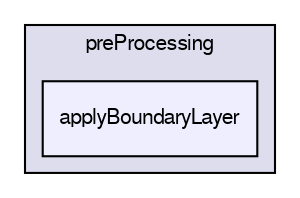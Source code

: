 digraph "applications/utilities/preProcessing/applyBoundaryLayer" {
  bgcolor=transparent;
  compound=true
  node [ fontsize="10", fontname="FreeSans"];
  edge [ labelfontsize="10", labelfontname="FreeSans"];
  subgraph clusterdir_2cb9088fcfa5d85f3ea0b5a37d6be287 {
    graph [ bgcolor="#ddddee", pencolor="black", label="preProcessing" fontname="FreeSans", fontsize="10", URL="dir_2cb9088fcfa5d85f3ea0b5a37d6be287.html"]
  dir_7140ce77d58c8df42cb3016e38c7312a [shape=box, label="applyBoundaryLayer", style="filled", fillcolor="#eeeeff", pencolor="black", URL="dir_7140ce77d58c8df42cb3016e38c7312a.html"];
  }
}
